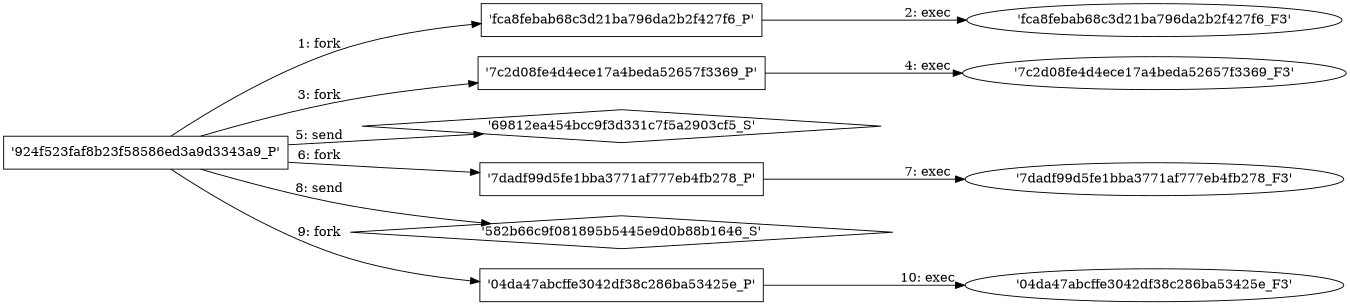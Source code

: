 digraph "D:\Learning\Paper\apt\基于CTI的攻击预警\Dataset\攻击图\ASGfromALLCTI\Talos Incident Response year-in-review for 2021.dot" {
rankdir="LR"
size="9"
fixedsize="false"
splines="true"
nodesep=0.3
ranksep=0
fontsize=10
overlap="scalexy"
engine= "neato"
	"'924f523faf8b23f58586ed3a9d3343a9_P'" [node_type=Process shape=box]
	"'fca8febab68c3d21ba796da2b2f427f6_P'" [node_type=Process shape=box]
	"'924f523faf8b23f58586ed3a9d3343a9_P'" -> "'fca8febab68c3d21ba796da2b2f427f6_P'" [label="1: fork"]
	"'fca8febab68c3d21ba796da2b2f427f6_P'" [node_type=Process shape=box]
	"'fca8febab68c3d21ba796da2b2f427f6_F3'" [node_type=File shape=ellipse]
	"'fca8febab68c3d21ba796da2b2f427f6_P'" -> "'fca8febab68c3d21ba796da2b2f427f6_F3'" [label="2: exec"]
	"'924f523faf8b23f58586ed3a9d3343a9_P'" [node_type=Process shape=box]
	"'7c2d08fe4d4ece17a4beda52657f3369_P'" [node_type=Process shape=box]
	"'924f523faf8b23f58586ed3a9d3343a9_P'" -> "'7c2d08fe4d4ece17a4beda52657f3369_P'" [label="3: fork"]
	"'7c2d08fe4d4ece17a4beda52657f3369_P'" [node_type=Process shape=box]
	"'7c2d08fe4d4ece17a4beda52657f3369_F3'" [node_type=File shape=ellipse]
	"'7c2d08fe4d4ece17a4beda52657f3369_P'" -> "'7c2d08fe4d4ece17a4beda52657f3369_F3'" [label="4: exec"]
	"'69812ea454bcc9f3d331c7f5a2903cf5_S'" [node_type=Socket shape=diamond]
	"'924f523faf8b23f58586ed3a9d3343a9_P'" [node_type=Process shape=box]
	"'924f523faf8b23f58586ed3a9d3343a9_P'" -> "'69812ea454bcc9f3d331c7f5a2903cf5_S'" [label="5: send"]
	"'924f523faf8b23f58586ed3a9d3343a9_P'" [node_type=Process shape=box]
	"'7dadf99d5fe1bba3771af777eb4fb278_P'" [node_type=Process shape=box]
	"'924f523faf8b23f58586ed3a9d3343a9_P'" -> "'7dadf99d5fe1bba3771af777eb4fb278_P'" [label="6: fork"]
	"'7dadf99d5fe1bba3771af777eb4fb278_P'" [node_type=Process shape=box]
	"'7dadf99d5fe1bba3771af777eb4fb278_F3'" [node_type=File shape=ellipse]
	"'7dadf99d5fe1bba3771af777eb4fb278_P'" -> "'7dadf99d5fe1bba3771af777eb4fb278_F3'" [label="7: exec"]
	"'582b66c9f081895b5445e9d0b88b1646_S'" [node_type=Socket shape=diamond]
	"'924f523faf8b23f58586ed3a9d3343a9_P'" [node_type=Process shape=box]
	"'924f523faf8b23f58586ed3a9d3343a9_P'" -> "'582b66c9f081895b5445e9d0b88b1646_S'" [label="8: send"]
	"'924f523faf8b23f58586ed3a9d3343a9_P'" [node_type=Process shape=box]
	"'04da47abcffe3042df38c286ba53425e_P'" [node_type=Process shape=box]
	"'924f523faf8b23f58586ed3a9d3343a9_P'" -> "'04da47abcffe3042df38c286ba53425e_P'" [label="9: fork"]
	"'04da47abcffe3042df38c286ba53425e_P'" [node_type=Process shape=box]
	"'04da47abcffe3042df38c286ba53425e_F3'" [node_type=File shape=ellipse]
	"'04da47abcffe3042df38c286ba53425e_P'" -> "'04da47abcffe3042df38c286ba53425e_F3'" [label="10: exec"]
}
